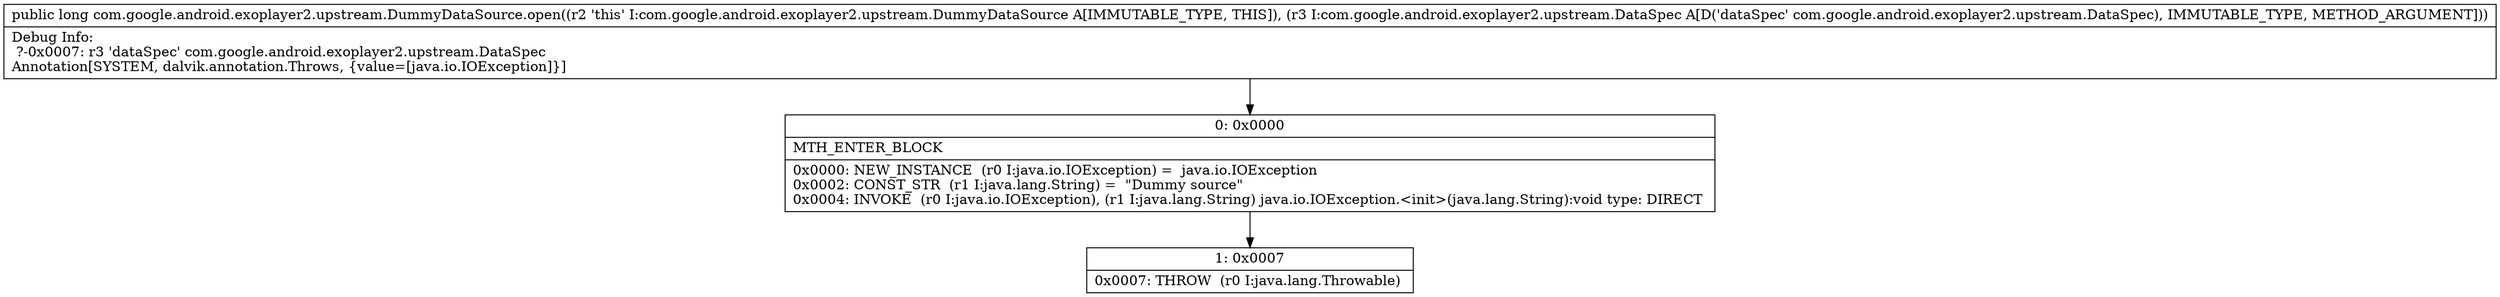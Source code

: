 digraph "CFG forcom.google.android.exoplayer2.upstream.DummyDataSource.open(Lcom\/google\/android\/exoplayer2\/upstream\/DataSpec;)J" {
Node_0 [shape=record,label="{0\:\ 0x0000|MTH_ENTER_BLOCK\l|0x0000: NEW_INSTANCE  (r0 I:java.io.IOException) =  java.io.IOException \l0x0002: CONST_STR  (r1 I:java.lang.String) =  \"Dummy source\" \l0x0004: INVOKE  (r0 I:java.io.IOException), (r1 I:java.lang.String) java.io.IOException.\<init\>(java.lang.String):void type: DIRECT \l}"];
Node_1 [shape=record,label="{1\:\ 0x0007|0x0007: THROW  (r0 I:java.lang.Throwable) \l}"];
MethodNode[shape=record,label="{public long com.google.android.exoplayer2.upstream.DummyDataSource.open((r2 'this' I:com.google.android.exoplayer2.upstream.DummyDataSource A[IMMUTABLE_TYPE, THIS]), (r3 I:com.google.android.exoplayer2.upstream.DataSpec A[D('dataSpec' com.google.android.exoplayer2.upstream.DataSpec), IMMUTABLE_TYPE, METHOD_ARGUMENT]))  | Debug Info:\l  ?\-0x0007: r3 'dataSpec' com.google.android.exoplayer2.upstream.DataSpec\lAnnotation[SYSTEM, dalvik.annotation.Throws, \{value=[java.io.IOException]\}]\l}"];
MethodNode -> Node_0;
Node_0 -> Node_1;
}

